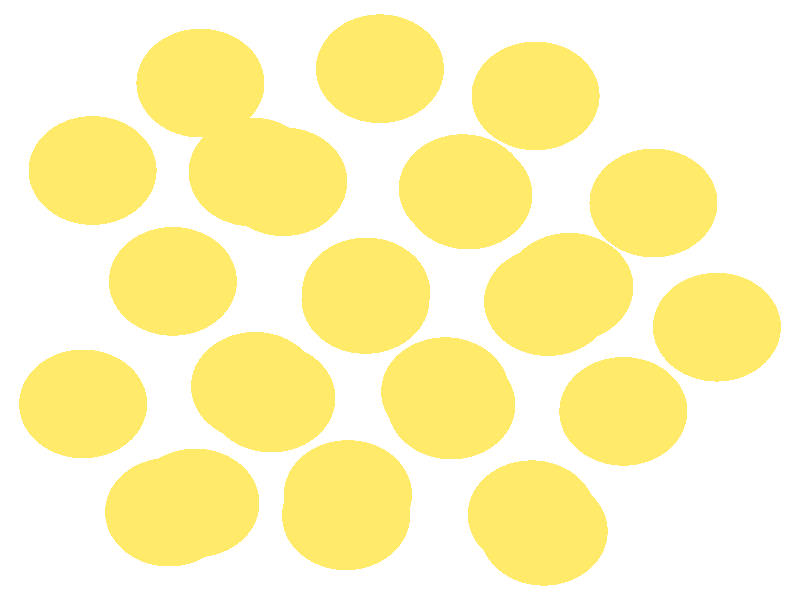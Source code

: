 #include "colors.inc"
#include "finish.inc"

global_settings {assumed_gamma 1 max_trace_level 6}
background {color White}
camera {orthographic
  right -12.75*x up 11.26*y
  direction 1.00*z
  location <0,0,50.00> look_at <0,0,0>}
light_source {<  2.00,   3.00,  40.00> color White
  area_light <0.70, 0, 0>, <0, 0.70, 0>, 3, 3
  adaptive 1 jitter}

#declare simple = finish {phong 0.7}
#declare pale = finish {ambient .5 diffuse .85 roughness .001 specular 0.200 }
#declare intermediate = finish {ambient 0.3 diffuse 0.6 specular 0.10 roughness 0.04 }
#declare vmd = finish {ambient .0 diffuse .65 phong 0.1 phong_size 40. specular 0.500 }
#declare jmol = finish {ambient .2 diffuse .6 specular 1 roughness .001 metallic}
#declare ase2 = finish {ambient 0.05 brilliance 3 diffuse 0.6 metallic specular 0.70 roughness 0.04 reflection 0.15}
#declare ase3 = finish {ambient .15 brilliance 2 diffuse .6 metallic specular 1. roughness .001 reflection .0}
#declare glass = finish {ambient .05 diffuse .3 specular 1. roughness .001}
#declare Rcell = 0.050;
#declare Rbond = 0.100;

#macro atom(LOC, R, COL, FIN)
  sphere{LOC, R texture{pigment{COL} finish{FIN}}}
#end
#macro constrain(LOC, R, COL, FIN)
union{torus{R, Rcell rotate 45*z texture{pigment{COL} finish{FIN}}}
      torus{R, Rcell rotate -45*z texture{pigment{COL} finish{FIN}}}
      translate LOC}
#end

atom(<  2.29,  -4.34,  -0.05>, 1.02, rgb <1.00, 0.82, 0.14>, ase3) // #0 
atom(<  3.56,  -2.09,  -1.28>, 1.02, rgb <1.00, 0.82, 0.14>, ase3) // #1 
atom(<  2.36,  -0.03,   0.00>, 1.02, rgb <1.00, 0.82, 0.14>, ase3) // #2 
atom(<  5.05,  -0.51,  -0.13>, 1.02, rgb <1.00, 0.82, 0.14>, ase3) // #3 
atom(<  4.04,   1.82,  -1.48>, 1.02, rgb <1.00, 0.82, 0.14>, ase3) // #4 
atom(< -3.26,  -3.81,  -0.15>, 1.02, rgb <1.00, 0.82, 0.14>, ase3) // #5 
atom(< -0.86,  -4.05,  -0.12>, 1.02, rgb <1.00, 0.82, 0.14>, ase3) // #6 
atom(< -2.05,  -1.84,  -1.43>, 1.02, rgb <1.00, 0.82, 0.14>, ase3) // #7 
atom(< -0.83,  -3.65,  -2.90>, 1.02, rgb <1.00, 0.82, 0.14>, ase3) // #8 
atom(<  0.82,  -1.97,  -1.46>, 1.02, rgb <1.00, 0.82, 0.14>, ase3) // #9 
atom(<  2.10,  -4.03,  -2.99>, 1.02, rgb <1.00, 0.82, 0.14>, ase3) // #10 
atom(<  0.72,  -1.72,  -4.28>, 1.02, rgb <1.00, 0.82, 0.14>, ase3) // #11 
atom(< -1.86,   2.22,  -1.36>, 1.02, rgb <1.00, 0.82, 0.14>, ase3) // #12 
atom(< -0.54,   0.15,  -2.84>, 1.02, rgb <1.00, 0.82, 0.14>, ase3) // #13 
atom(<  1.00,   2.09,  -1.38>, 1.02, rgb <1.00, 0.82, 0.14>, ase3) // #14 
atom(<  2.70,   0.24,  -2.89>, 1.02, rgb <1.00, 0.82, 0.14>, ase3) // #15 
atom(<  1.09,   1.97,  -4.61>, 1.02, rgb <1.00, 0.82, 0.14>, ase3) // #16 
atom(< -0.32,   4.34,  -2.50>, 1.02, rgb <1.00, 0.82, 0.14>, ase3) // #17 
atom(<  2.16,   3.83,  -2.89>, 1.02, rgb <1.00, 0.82, 0.14>, ase3) // #18 
atom(< -5.05,  -1.95,  -1.59>, 1.02, rgb <1.00, 0.82, 0.14>, ase3) // #19 
atom(< -3.68,  -3.98,  -3.03>, 1.02, rgb <1.00, 0.82, 0.14>, ase3) // #20 
atom(< -2.31,  -1.62,  -4.20>, 1.02, rgb <1.00, 0.82, 0.14>, ase3) // #21 
atom(< -4.90,   2.43,  -1.30>, 1.02, rgb <1.00, 0.82, 0.14>, ase3) // #22 
atom(< -3.62,   0.35,  -2.83>, 1.02, rgb <1.00, 0.82, 0.14>, ase3) // #23 
atom(< -2.35,   2.40,  -4.36>, 1.02, rgb <1.00, 0.82, 0.14>, ase3) // #24 
atom(< -0.55,   0.01,  -5.77>, 1.02, rgb <1.00, 0.82, 0.14>, ase3) // #25 
atom(< -3.18,   4.07,  -2.97>, 1.02, rgb <1.00, 0.82, 0.14>, ase3) // #26 

